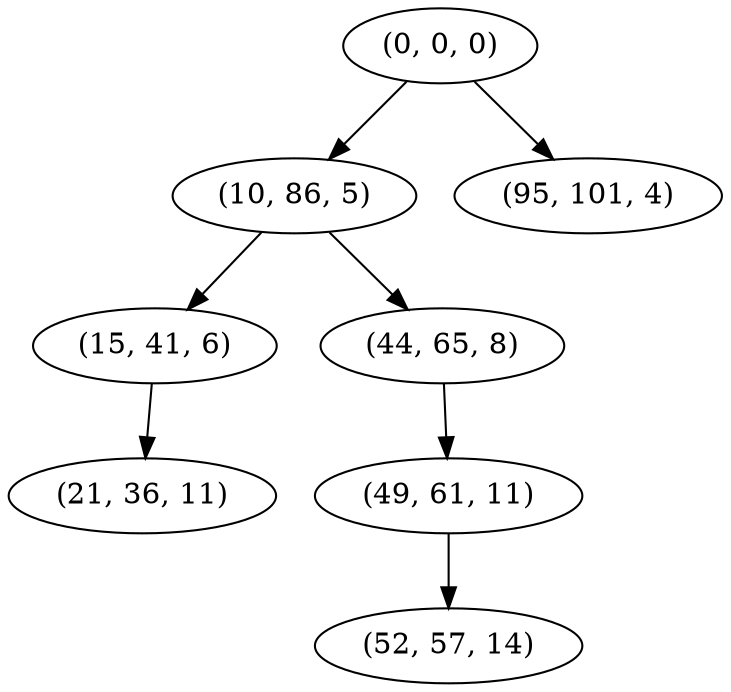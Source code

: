 digraph tree {
    "(0, 0, 0)";
    "(10, 86, 5)";
    "(15, 41, 6)";
    "(21, 36, 11)";
    "(44, 65, 8)";
    "(49, 61, 11)";
    "(52, 57, 14)";
    "(95, 101, 4)";
    "(0, 0, 0)" -> "(10, 86, 5)";
    "(0, 0, 0)" -> "(95, 101, 4)";
    "(10, 86, 5)" -> "(15, 41, 6)";
    "(10, 86, 5)" -> "(44, 65, 8)";
    "(15, 41, 6)" -> "(21, 36, 11)";
    "(44, 65, 8)" -> "(49, 61, 11)";
    "(49, 61, 11)" -> "(52, 57, 14)";
}
